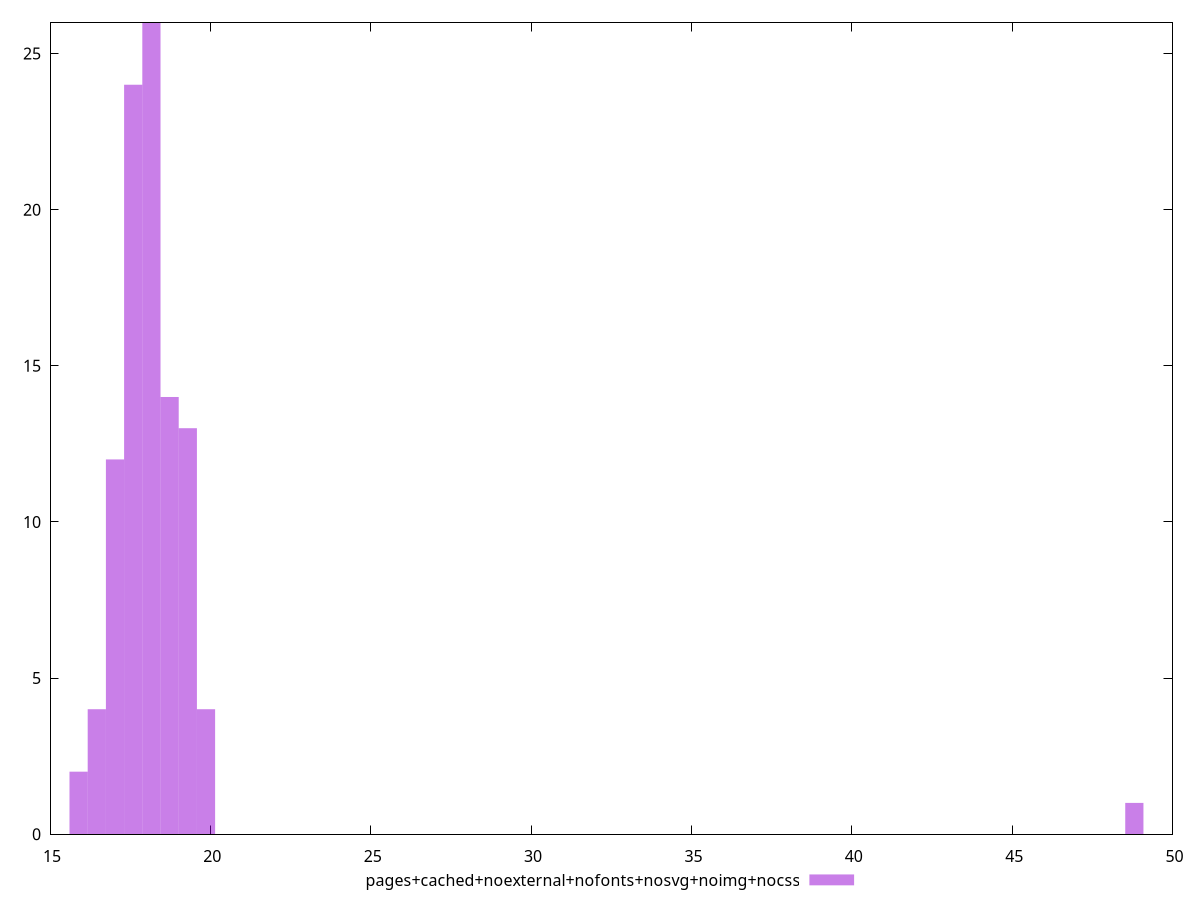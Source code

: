 $_pagesCachedNoexternalNofontsNosvgNoimgNocss <<EOF
17.594392928751493 24
18.729515053187075 14
18.161953990969284 26
19.297076115404863 13
17.026831866533705 12
15.891709742098124 2
19.864637177622654 4
48.81025135072995 1
16.459270804315913 4
EOF
set key outside below
set terminal pngcairo
set output "report_00006_2020-11-02T20-21-41.718Z/bootup-time/pages+cached+noexternal+nofonts+nosvg+noimg+nocss//raw_hist.png"
set yrange [0:26]
set boxwidth 0.5675610622177901
set style fill transparent solid 0.5 noborder
plot $_pagesCachedNoexternalNofontsNosvgNoimgNocss title "pages+cached+noexternal+nofonts+nosvg+noimg+nocss" with boxes ,